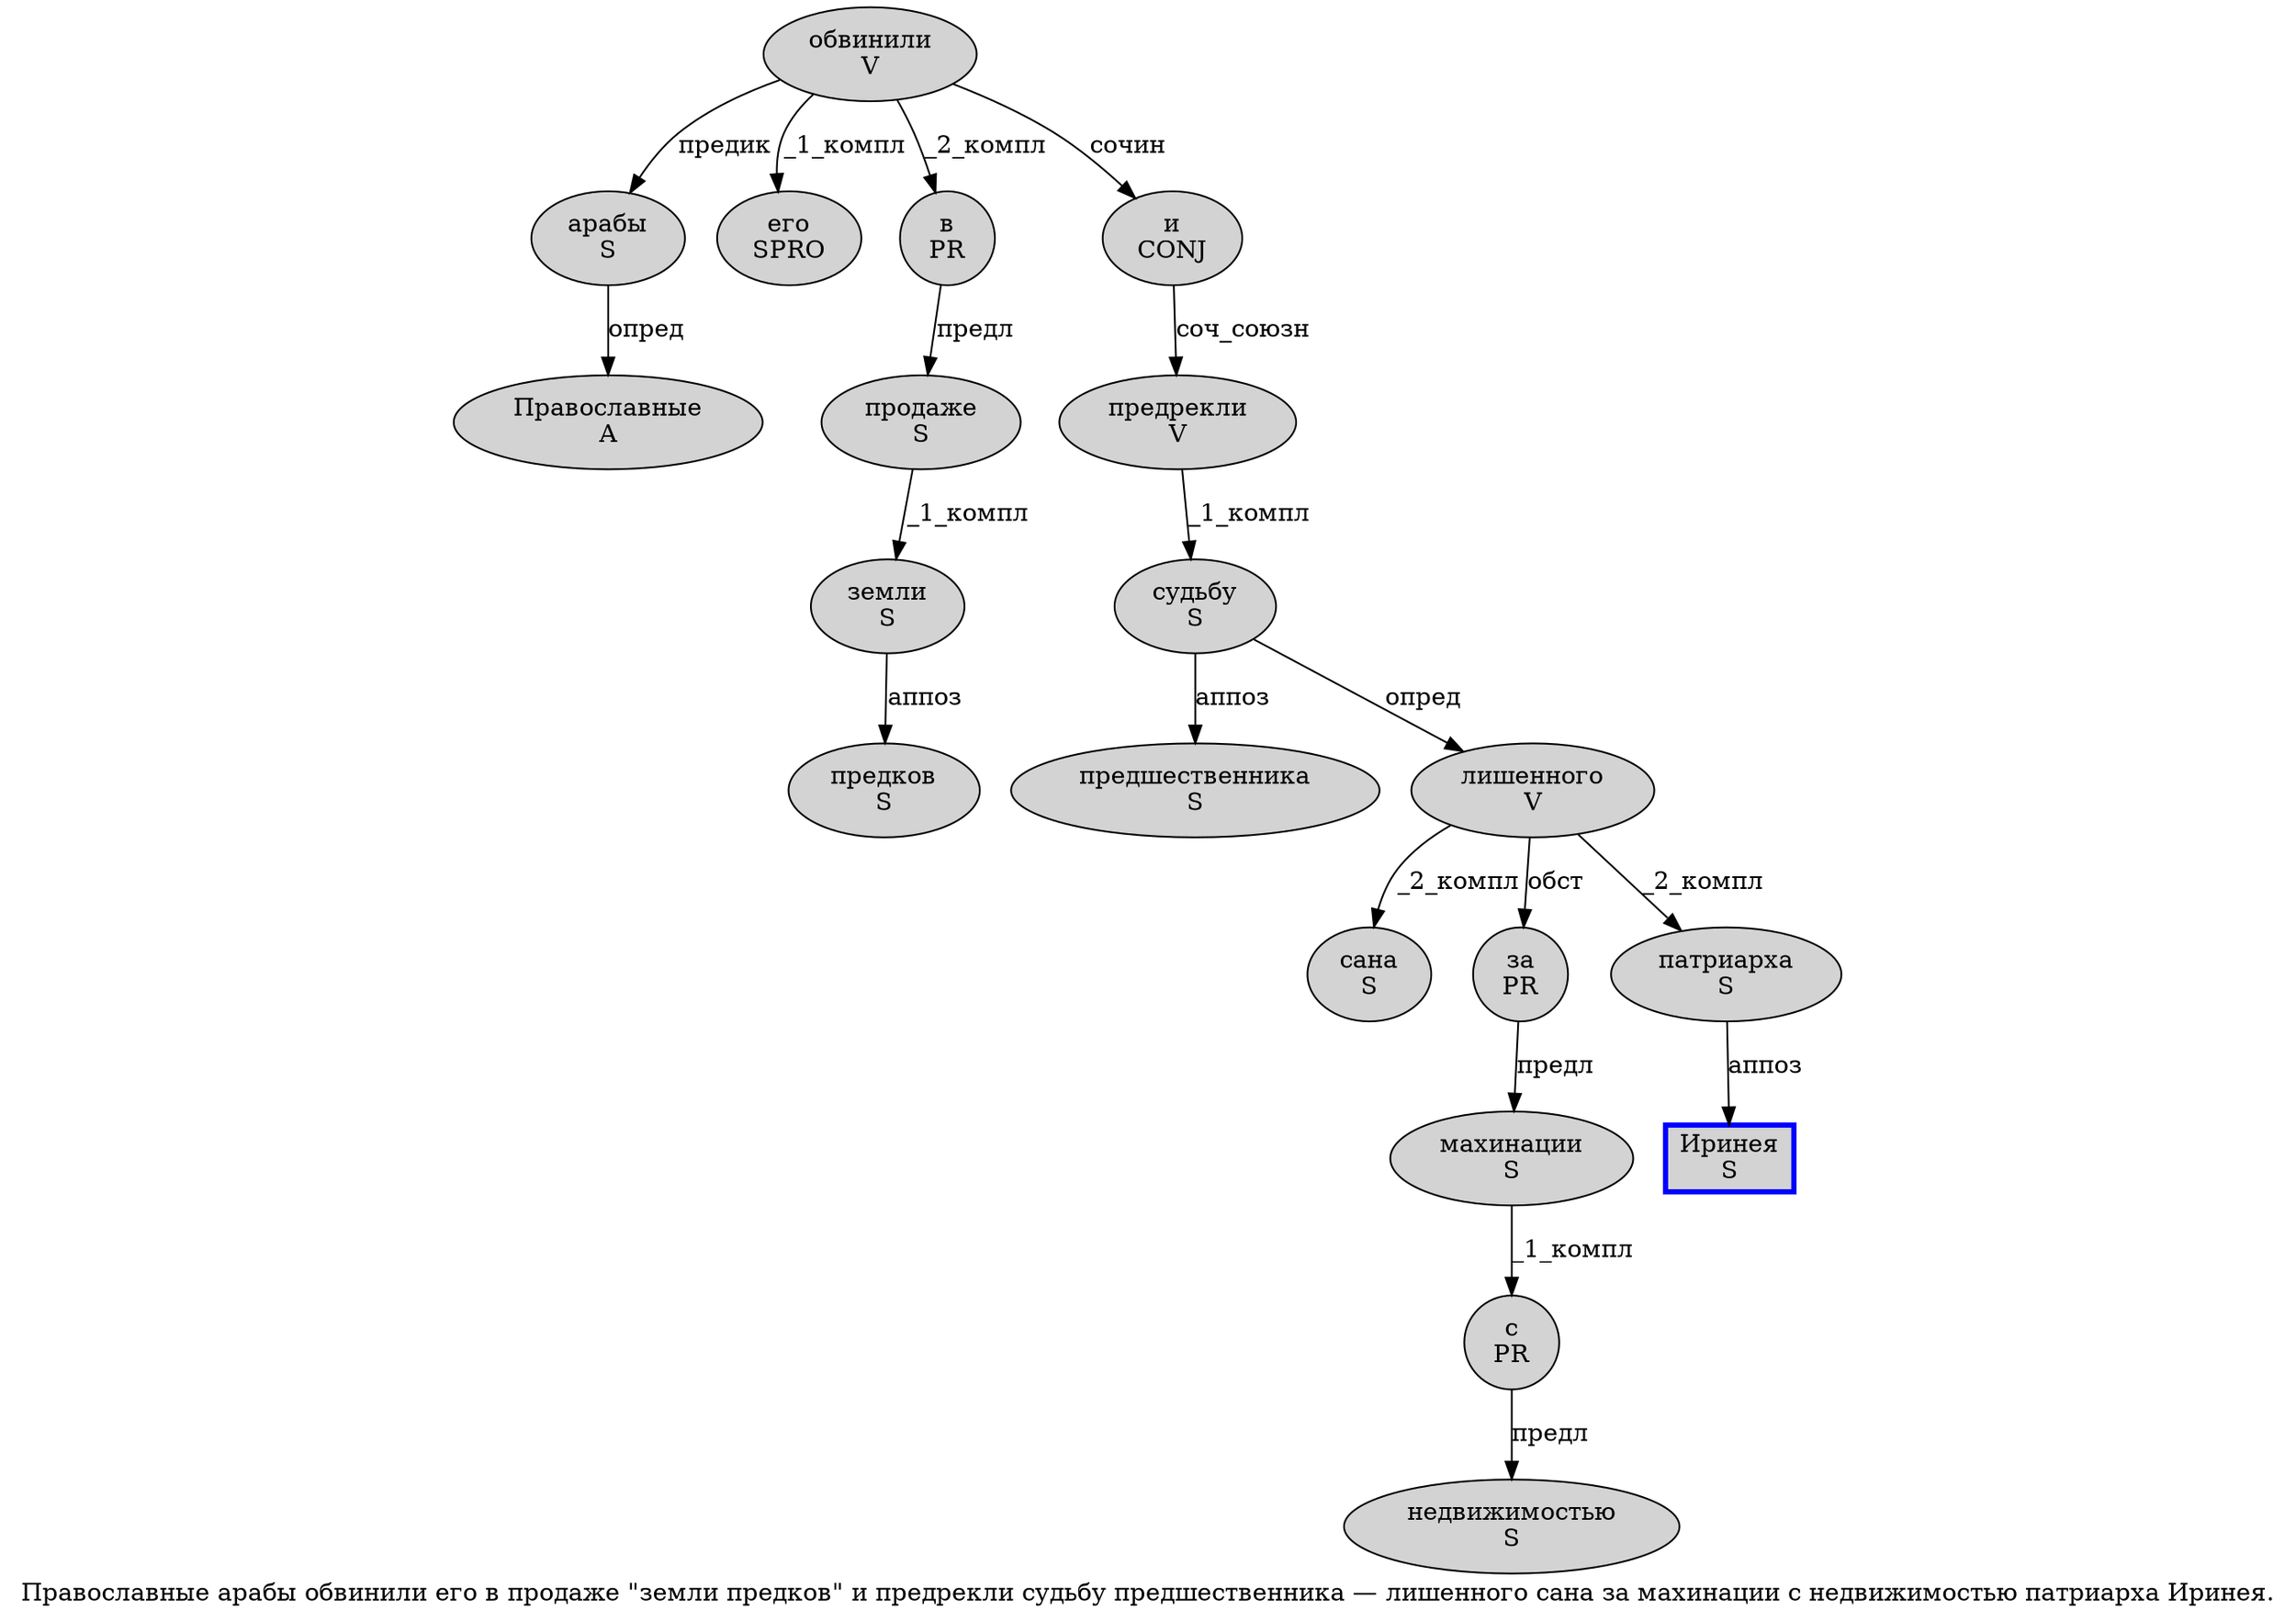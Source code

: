 digraph SENTENCE_238 {
	graph [label="Православные арабы обвинили его в продаже \"земли предков\" и предрекли судьбу предшественника — лишенного сана за махинации с недвижимостью патриарха Иринея."]
	node [style=filled]
		0 [label="Православные
A" color="" fillcolor=lightgray penwidth=1 shape=ellipse]
		1 [label="арабы
S" color="" fillcolor=lightgray penwidth=1 shape=ellipse]
		2 [label="обвинили
V" color="" fillcolor=lightgray penwidth=1 shape=ellipse]
		3 [label="его
SPRO" color="" fillcolor=lightgray penwidth=1 shape=ellipse]
		4 [label="в
PR" color="" fillcolor=lightgray penwidth=1 shape=ellipse]
		5 [label="продаже
S" color="" fillcolor=lightgray penwidth=1 shape=ellipse]
		7 [label="земли
S" color="" fillcolor=lightgray penwidth=1 shape=ellipse]
		8 [label="предков
S" color="" fillcolor=lightgray penwidth=1 shape=ellipse]
		10 [label="и
CONJ" color="" fillcolor=lightgray penwidth=1 shape=ellipse]
		11 [label="предрекли
V" color="" fillcolor=lightgray penwidth=1 shape=ellipse]
		12 [label="судьбу
S" color="" fillcolor=lightgray penwidth=1 shape=ellipse]
		13 [label="предшественника
S" color="" fillcolor=lightgray penwidth=1 shape=ellipse]
		15 [label="лишенного
V" color="" fillcolor=lightgray penwidth=1 shape=ellipse]
		16 [label="сана
S" color="" fillcolor=lightgray penwidth=1 shape=ellipse]
		17 [label="за
PR" color="" fillcolor=lightgray penwidth=1 shape=ellipse]
		18 [label="махинации
S" color="" fillcolor=lightgray penwidth=1 shape=ellipse]
		19 [label="с
PR" color="" fillcolor=lightgray penwidth=1 shape=ellipse]
		20 [label="недвижимостью
S" color="" fillcolor=lightgray penwidth=1 shape=ellipse]
		21 [label="патриарха
S" color="" fillcolor=lightgray penwidth=1 shape=ellipse]
		22 [label="Иринея
S" color=blue fillcolor=lightgray penwidth=3 shape=box]
			7 -> 8 [label="аппоз"]
			21 -> 22 [label="аппоз"]
			2 -> 1 [label="предик"]
			2 -> 3 [label="_1_компл"]
			2 -> 4 [label="_2_компл"]
			2 -> 10 [label="сочин"]
			18 -> 19 [label="_1_компл"]
			1 -> 0 [label="опред"]
			10 -> 11 [label="соч_союзн"]
			12 -> 13 [label="аппоз"]
			12 -> 15 [label="опред"]
			5 -> 7 [label="_1_компл"]
			19 -> 20 [label="предл"]
			15 -> 16 [label="_2_компл"]
			15 -> 17 [label="обст"]
			15 -> 21 [label="_2_компл"]
			4 -> 5 [label="предл"]
			17 -> 18 [label="предл"]
			11 -> 12 [label="_1_компл"]
}